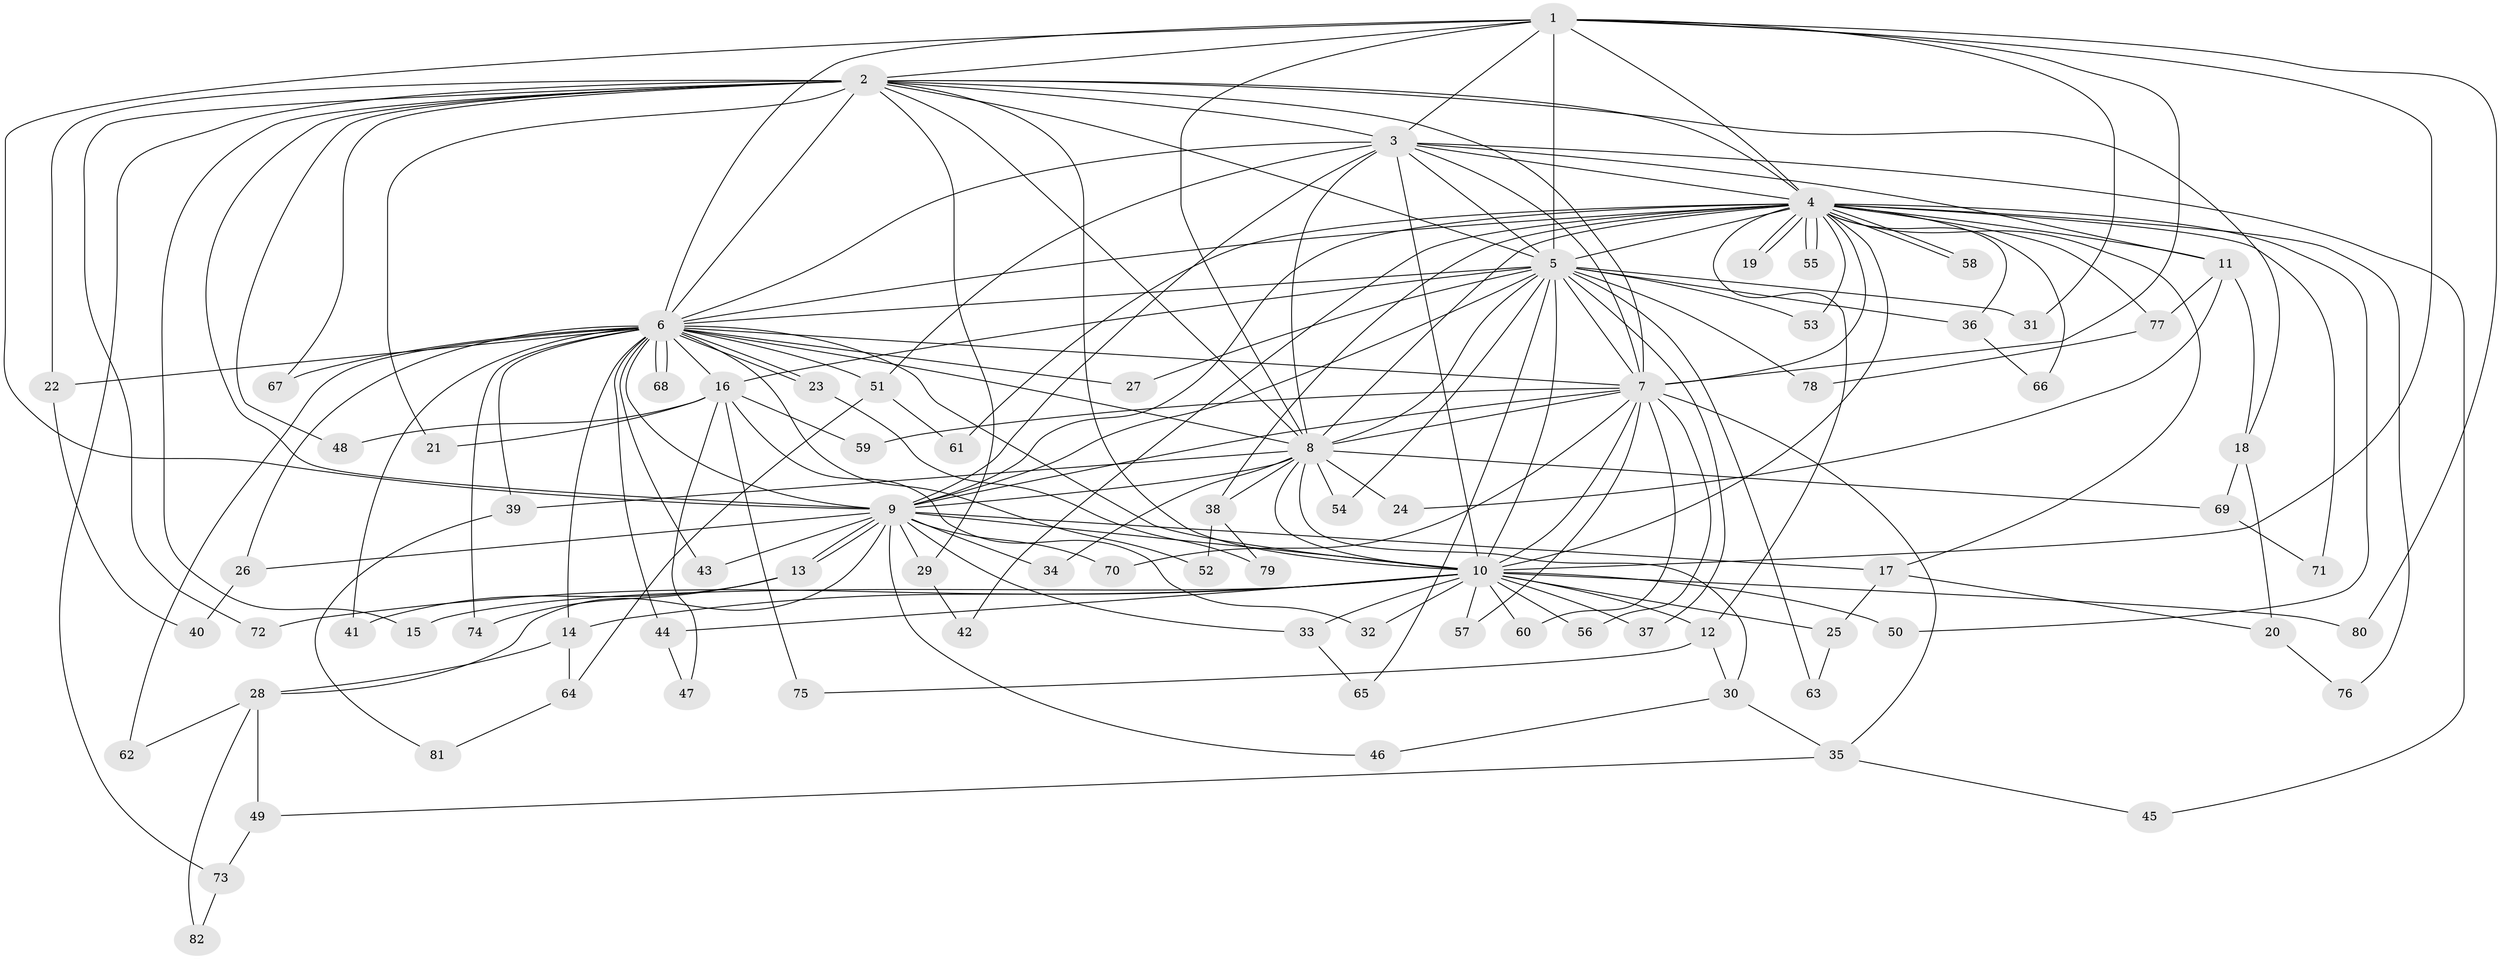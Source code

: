 // coarse degree distribution, {11: 0.019230769230769232, 5: 0.057692307692307696, 15: 0.038461538461538464, 2: 0.3076923076923077, 4: 0.15384615384615385, 3: 0.21153846153846154, 23: 0.019230769230769232, 22: 0.019230769230769232, 1: 0.07692307692307693, 13: 0.038461538461538464, 8: 0.019230769230769232, 16: 0.019230769230769232, 20: 0.019230769230769232}
// Generated by graph-tools (version 1.1) at 2025/36/03/04/25 23:36:38]
// undirected, 82 vertices, 189 edges
graph export_dot {
  node [color=gray90,style=filled];
  1;
  2;
  3;
  4;
  5;
  6;
  7;
  8;
  9;
  10;
  11;
  12;
  13;
  14;
  15;
  16;
  17;
  18;
  19;
  20;
  21;
  22;
  23;
  24;
  25;
  26;
  27;
  28;
  29;
  30;
  31;
  32;
  33;
  34;
  35;
  36;
  37;
  38;
  39;
  40;
  41;
  42;
  43;
  44;
  45;
  46;
  47;
  48;
  49;
  50;
  51;
  52;
  53;
  54;
  55;
  56;
  57;
  58;
  59;
  60;
  61;
  62;
  63;
  64;
  65;
  66;
  67;
  68;
  69;
  70;
  71;
  72;
  73;
  74;
  75;
  76;
  77;
  78;
  79;
  80;
  81;
  82;
  1 -- 2;
  1 -- 3;
  1 -- 4;
  1 -- 5;
  1 -- 6;
  1 -- 7;
  1 -- 8;
  1 -- 9;
  1 -- 10;
  1 -- 31;
  1 -- 80;
  2 -- 3;
  2 -- 4;
  2 -- 5;
  2 -- 6;
  2 -- 7;
  2 -- 8;
  2 -- 9;
  2 -- 10;
  2 -- 15;
  2 -- 18;
  2 -- 21;
  2 -- 22;
  2 -- 29;
  2 -- 48;
  2 -- 67;
  2 -- 72;
  2 -- 73;
  3 -- 4;
  3 -- 5;
  3 -- 6;
  3 -- 7;
  3 -- 8;
  3 -- 9;
  3 -- 10;
  3 -- 11;
  3 -- 45;
  3 -- 51;
  4 -- 5;
  4 -- 6;
  4 -- 7;
  4 -- 8;
  4 -- 9;
  4 -- 10;
  4 -- 11;
  4 -- 12;
  4 -- 17;
  4 -- 19;
  4 -- 19;
  4 -- 36;
  4 -- 38;
  4 -- 42;
  4 -- 50;
  4 -- 53;
  4 -- 55;
  4 -- 55;
  4 -- 58;
  4 -- 58;
  4 -- 61;
  4 -- 66;
  4 -- 71;
  4 -- 76;
  4 -- 77;
  5 -- 6;
  5 -- 7;
  5 -- 8;
  5 -- 9;
  5 -- 10;
  5 -- 16;
  5 -- 27;
  5 -- 31;
  5 -- 36;
  5 -- 37;
  5 -- 53;
  5 -- 54;
  5 -- 63;
  5 -- 65;
  5 -- 78;
  6 -- 7;
  6 -- 8;
  6 -- 9;
  6 -- 10;
  6 -- 14;
  6 -- 16;
  6 -- 22;
  6 -- 23;
  6 -- 23;
  6 -- 26;
  6 -- 27;
  6 -- 39;
  6 -- 41;
  6 -- 43;
  6 -- 44;
  6 -- 51;
  6 -- 52;
  6 -- 62;
  6 -- 67;
  6 -- 68;
  6 -- 68;
  6 -- 74;
  7 -- 8;
  7 -- 9;
  7 -- 10;
  7 -- 35;
  7 -- 56;
  7 -- 57;
  7 -- 59;
  7 -- 60;
  7 -- 70;
  8 -- 9;
  8 -- 10;
  8 -- 24;
  8 -- 30;
  8 -- 34;
  8 -- 38;
  8 -- 39;
  8 -- 54;
  8 -- 69;
  9 -- 10;
  9 -- 13;
  9 -- 13;
  9 -- 17;
  9 -- 26;
  9 -- 28;
  9 -- 29;
  9 -- 33;
  9 -- 34;
  9 -- 43;
  9 -- 46;
  9 -- 70;
  10 -- 12;
  10 -- 14;
  10 -- 15;
  10 -- 25;
  10 -- 32;
  10 -- 33;
  10 -- 37;
  10 -- 44;
  10 -- 50;
  10 -- 56;
  10 -- 57;
  10 -- 60;
  10 -- 72;
  10 -- 80;
  11 -- 18;
  11 -- 24;
  11 -- 77;
  12 -- 30;
  12 -- 75;
  13 -- 41;
  13 -- 74;
  14 -- 28;
  14 -- 64;
  16 -- 21;
  16 -- 32;
  16 -- 47;
  16 -- 48;
  16 -- 59;
  16 -- 75;
  17 -- 20;
  17 -- 25;
  18 -- 20;
  18 -- 69;
  20 -- 76;
  22 -- 40;
  23 -- 79;
  25 -- 63;
  26 -- 40;
  28 -- 49;
  28 -- 62;
  28 -- 82;
  29 -- 42;
  30 -- 35;
  30 -- 46;
  33 -- 65;
  35 -- 45;
  35 -- 49;
  36 -- 66;
  38 -- 52;
  38 -- 79;
  39 -- 81;
  44 -- 47;
  49 -- 73;
  51 -- 61;
  51 -- 64;
  64 -- 81;
  69 -- 71;
  73 -- 82;
  77 -- 78;
}
